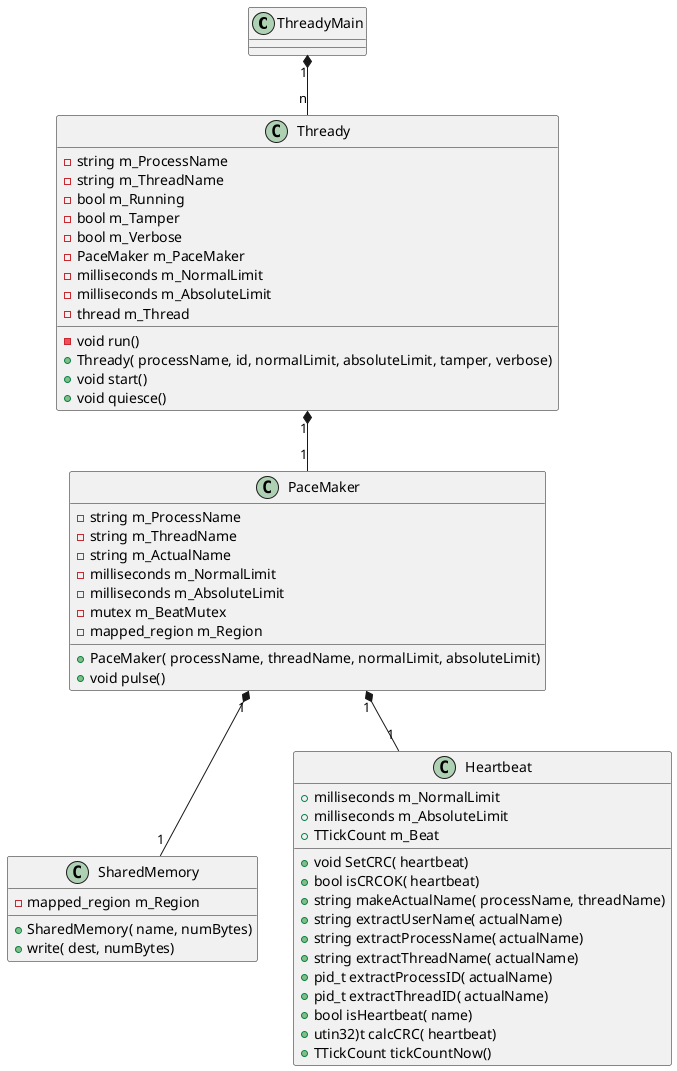 @startuml
class ThreadyMain
class Thready {
-void run()
-string m_ProcessName
-string m_ThreadName
-bool m_Running
-bool m_Tamper
-bool m_Verbose
-PaceMaker m_PaceMaker
-milliseconds m_NormalLimit
-milliseconds m_AbsoluteLimit
-thread m_Thread

+Thready( processName, id, normalLimit, absoluteLimit, tamper, verbose)
+void start()
+void quiesce()
}
class PaceMaker {
-string m_ProcessName
-string m_ThreadName
-string m_ActualName
-milliseconds m_NormalLimit
-milliseconds m_AbsoluteLimit
-mutex m_BeatMutex
-mapped_region m_Region

+PaceMaker( processName, threadName, normalLimit, absoluteLimit)
+void pulse()
}

class SharedMemory {
-mapped_region m_Region
+SharedMemory( name, numBytes)
+write( dest, numBytes)
}

class Heartbeat {
+milliseconds m_NormalLimit
+milliseconds m_AbsoluteLimit
+TTickCount m_Beat

+void SetCRC( heartbeat)
+bool isCRCOK( heartbeat)
+string makeActualName( processName, threadName)
+string extractUserName( actualName)
+string extractProcessName( actualName)
+string extractThreadName( actualName)
+pid_t extractProcessID( actualName)
+pid_t extractThreadID( actualName)
+bool isHeartbeat( name)
+utin32)t calcCRC( heartbeat)
+TTickCount tickCountNow()
}
ThreadyMain "1" *-- "n" Thready
Thready "1" *-- "1" PaceMaker
PaceMaker "1" *-- "1" Heartbeat
PaceMaker "1" *-- "1" SharedMemory
@enduml

